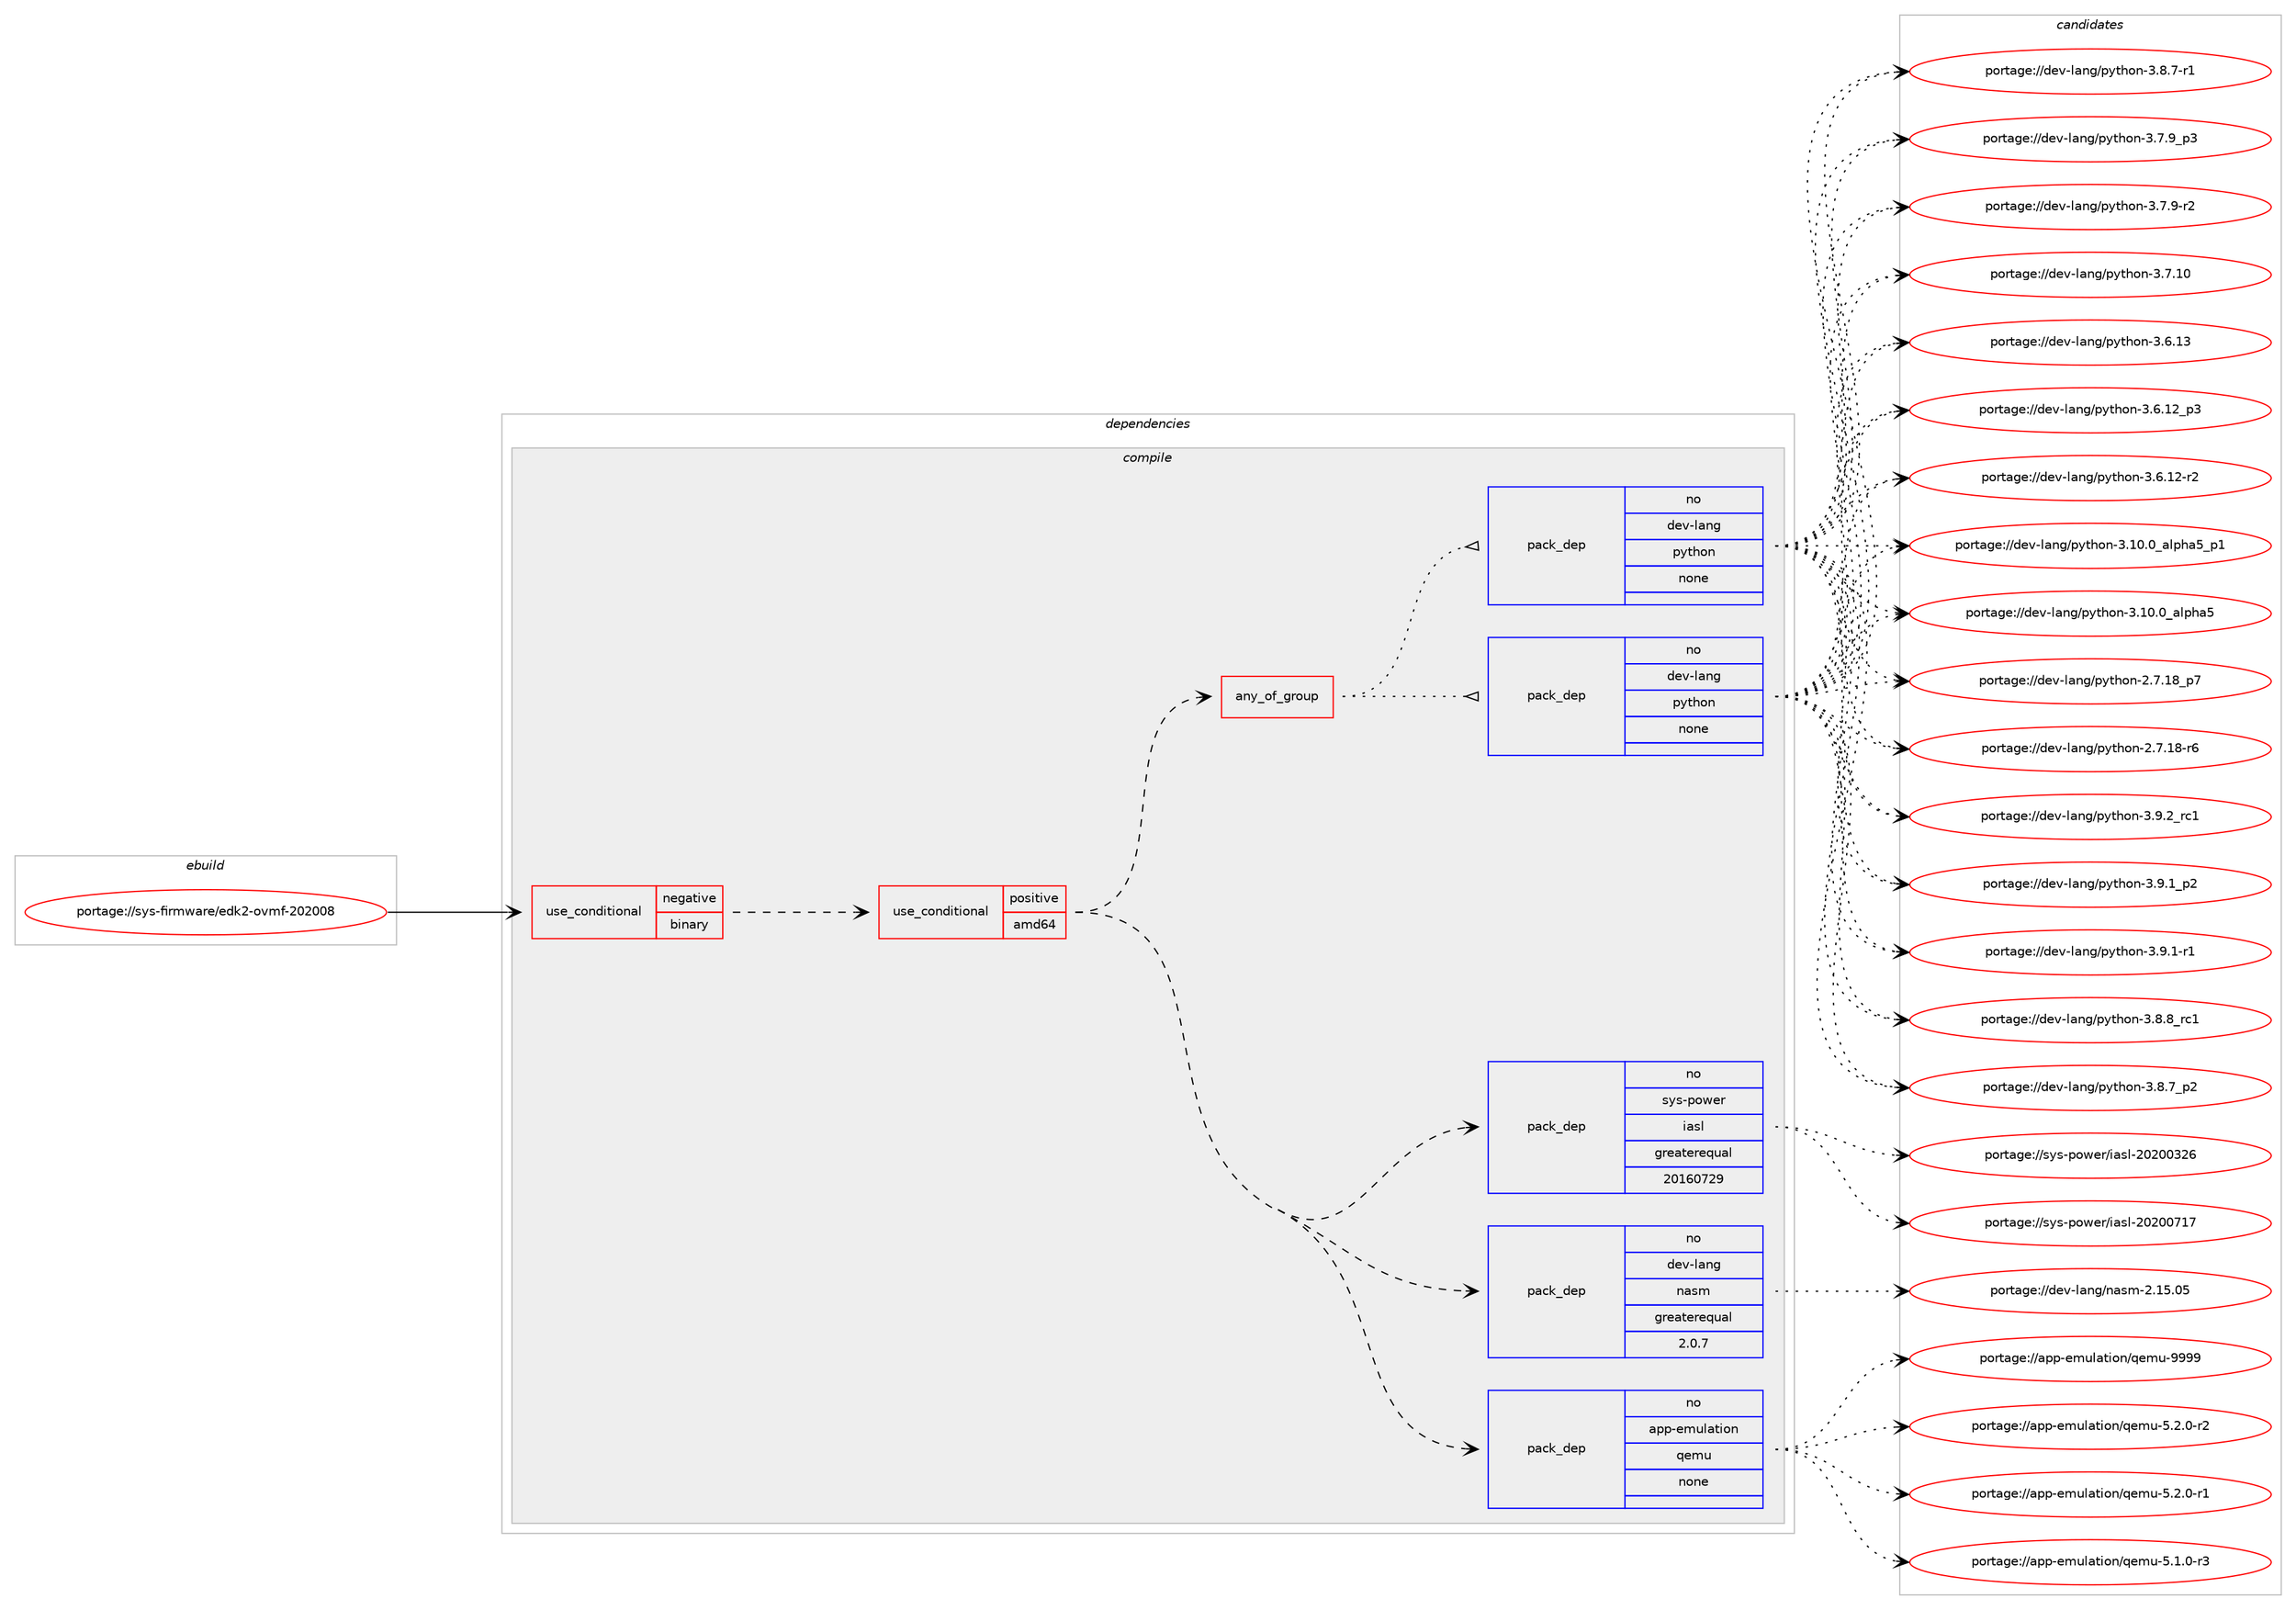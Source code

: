 digraph prolog {

# *************
# Graph options
# *************

newrank=true;
concentrate=true;
compound=true;
graph [rankdir=LR,fontname=Helvetica,fontsize=10,ranksep=1.5];#, ranksep=2.5, nodesep=0.2];
edge  [arrowhead=vee];
node  [fontname=Helvetica,fontsize=10];

# **********
# The ebuild
# **********

subgraph cluster_leftcol {
color=gray;
rank=same;
label=<<i>ebuild</i>>;
id [label="portage://sys-firmware/edk2-ovmf-202008", color=red, width=4, href="../sys-firmware/edk2-ovmf-202008.svg"];
}

# ****************
# The dependencies
# ****************

subgraph cluster_midcol {
color=gray;
label=<<i>dependencies</i>>;
subgraph cluster_compile {
fillcolor="#eeeeee";
style=filled;
label=<<i>compile</i>>;
subgraph cond1139 {
dependency5070 [label=<<TABLE BORDER="0" CELLBORDER="1" CELLSPACING="0" CELLPADDING="4"><TR><TD ROWSPAN="3" CELLPADDING="10">use_conditional</TD></TR><TR><TD>negative</TD></TR><TR><TD>binary</TD></TR></TABLE>>, shape=none, color=red];
subgraph cond1140 {
dependency5071 [label=<<TABLE BORDER="0" CELLBORDER="1" CELLSPACING="0" CELLPADDING="4"><TR><TD ROWSPAN="3" CELLPADDING="10">use_conditional</TD></TR><TR><TD>positive</TD></TR><TR><TD>amd64</TD></TR></TABLE>>, shape=none, color=red];
subgraph pack3858 {
dependency5072 [label=<<TABLE BORDER="0" CELLBORDER="1" CELLSPACING="0" CELLPADDING="4" WIDTH="220"><TR><TD ROWSPAN="6" CELLPADDING="30">pack_dep</TD></TR><TR><TD WIDTH="110">no</TD></TR><TR><TD>app-emulation</TD></TR><TR><TD>qemu</TD></TR><TR><TD>none</TD></TR><TR><TD></TD></TR></TABLE>>, shape=none, color=blue];
}
dependency5071:e -> dependency5072:w [weight=20,style="dashed",arrowhead="vee"];
subgraph pack3859 {
dependency5073 [label=<<TABLE BORDER="0" CELLBORDER="1" CELLSPACING="0" CELLPADDING="4" WIDTH="220"><TR><TD ROWSPAN="6" CELLPADDING="30">pack_dep</TD></TR><TR><TD WIDTH="110">no</TD></TR><TR><TD>dev-lang</TD></TR><TR><TD>nasm</TD></TR><TR><TD>greaterequal</TD></TR><TR><TD>2.0.7</TD></TR></TABLE>>, shape=none, color=blue];
}
dependency5071:e -> dependency5073:w [weight=20,style="dashed",arrowhead="vee"];
subgraph pack3860 {
dependency5074 [label=<<TABLE BORDER="0" CELLBORDER="1" CELLSPACING="0" CELLPADDING="4" WIDTH="220"><TR><TD ROWSPAN="6" CELLPADDING="30">pack_dep</TD></TR><TR><TD WIDTH="110">no</TD></TR><TR><TD>sys-power</TD></TR><TR><TD>iasl</TD></TR><TR><TD>greaterequal</TD></TR><TR><TD>20160729</TD></TR></TABLE>>, shape=none, color=blue];
}
dependency5071:e -> dependency5074:w [weight=20,style="dashed",arrowhead="vee"];
subgraph any64 {
dependency5075 [label=<<TABLE BORDER="0" CELLBORDER="1" CELLSPACING="0" CELLPADDING="4"><TR><TD CELLPADDING="10">any_of_group</TD></TR></TABLE>>, shape=none, color=red];subgraph pack3861 {
dependency5076 [label=<<TABLE BORDER="0" CELLBORDER="1" CELLSPACING="0" CELLPADDING="4" WIDTH="220"><TR><TD ROWSPAN="6" CELLPADDING="30">pack_dep</TD></TR><TR><TD WIDTH="110">no</TD></TR><TR><TD>dev-lang</TD></TR><TR><TD>python</TD></TR><TR><TD>none</TD></TR><TR><TD></TD></TR></TABLE>>, shape=none, color=blue];
}
dependency5075:e -> dependency5076:w [weight=20,style="dotted",arrowhead="oinv"];
subgraph pack3862 {
dependency5077 [label=<<TABLE BORDER="0" CELLBORDER="1" CELLSPACING="0" CELLPADDING="4" WIDTH="220"><TR><TD ROWSPAN="6" CELLPADDING="30">pack_dep</TD></TR><TR><TD WIDTH="110">no</TD></TR><TR><TD>dev-lang</TD></TR><TR><TD>python</TD></TR><TR><TD>none</TD></TR><TR><TD></TD></TR></TABLE>>, shape=none, color=blue];
}
dependency5075:e -> dependency5077:w [weight=20,style="dotted",arrowhead="oinv"];
}
dependency5071:e -> dependency5075:w [weight=20,style="dashed",arrowhead="vee"];
}
dependency5070:e -> dependency5071:w [weight=20,style="dashed",arrowhead="vee"];
}
id:e -> dependency5070:w [weight=20,style="solid",arrowhead="vee"];
}
subgraph cluster_compileandrun {
fillcolor="#eeeeee";
style=filled;
label=<<i>compile and run</i>>;
}
subgraph cluster_run {
fillcolor="#eeeeee";
style=filled;
label=<<i>run</i>>;
}
}

# **************
# The candidates
# **************

subgraph cluster_choices {
rank=same;
color=gray;
label=<<i>candidates</i>>;

subgraph choice3858 {
color=black;
nodesep=1;
choice971121124510110911710897116105111110471131011091174557575757 [label="portage://app-emulation/qemu-9999", color=red, width=4,href="../app-emulation/qemu-9999.svg"];
choice971121124510110911710897116105111110471131011091174553465046484511450 [label="portage://app-emulation/qemu-5.2.0-r2", color=red, width=4,href="../app-emulation/qemu-5.2.0-r2.svg"];
choice971121124510110911710897116105111110471131011091174553465046484511449 [label="portage://app-emulation/qemu-5.2.0-r1", color=red, width=4,href="../app-emulation/qemu-5.2.0-r1.svg"];
choice971121124510110911710897116105111110471131011091174553464946484511451 [label="portage://app-emulation/qemu-5.1.0-r3", color=red, width=4,href="../app-emulation/qemu-5.1.0-r3.svg"];
dependency5072:e -> choice971121124510110911710897116105111110471131011091174557575757:w [style=dotted,weight="100"];
dependency5072:e -> choice971121124510110911710897116105111110471131011091174553465046484511450:w [style=dotted,weight="100"];
dependency5072:e -> choice971121124510110911710897116105111110471131011091174553465046484511449:w [style=dotted,weight="100"];
dependency5072:e -> choice971121124510110911710897116105111110471131011091174553464946484511451:w [style=dotted,weight="100"];
}
subgraph choice3859 {
color=black;
nodesep=1;
choice100101118451089711010347110971151094550464953464853 [label="portage://dev-lang/nasm-2.15.05", color=red, width=4,href="../dev-lang/nasm-2.15.05.svg"];
dependency5073:e -> choice100101118451089711010347110971151094550464953464853:w [style=dotted,weight="100"];
}
subgraph choice3860 {
color=black;
nodesep=1;
choice115121115451121111191011144710597115108455048504848554955 [label="portage://sys-power/iasl-20200717", color=red, width=4,href="../sys-power/iasl-20200717.svg"];
choice115121115451121111191011144710597115108455048504848515054 [label="portage://sys-power/iasl-20200326", color=red, width=4,href="../sys-power/iasl-20200326.svg"];
dependency5074:e -> choice115121115451121111191011144710597115108455048504848554955:w [style=dotted,weight="100"];
dependency5074:e -> choice115121115451121111191011144710597115108455048504848515054:w [style=dotted,weight="100"];
}
subgraph choice3861 {
color=black;
nodesep=1;
choice100101118451089711010347112121116104111110455146574650951149949 [label="portage://dev-lang/python-3.9.2_rc1", color=red, width=4,href="../dev-lang/python-3.9.2_rc1.svg"];
choice1001011184510897110103471121211161041111104551465746499511250 [label="portage://dev-lang/python-3.9.1_p2", color=red, width=4,href="../dev-lang/python-3.9.1_p2.svg"];
choice1001011184510897110103471121211161041111104551465746494511449 [label="portage://dev-lang/python-3.9.1-r1", color=red, width=4,href="../dev-lang/python-3.9.1-r1.svg"];
choice100101118451089711010347112121116104111110455146564656951149949 [label="portage://dev-lang/python-3.8.8_rc1", color=red, width=4,href="../dev-lang/python-3.8.8_rc1.svg"];
choice1001011184510897110103471121211161041111104551465646559511250 [label="portage://dev-lang/python-3.8.7_p2", color=red, width=4,href="../dev-lang/python-3.8.7_p2.svg"];
choice1001011184510897110103471121211161041111104551465646554511449 [label="portage://dev-lang/python-3.8.7-r1", color=red, width=4,href="../dev-lang/python-3.8.7-r1.svg"];
choice1001011184510897110103471121211161041111104551465546579511251 [label="portage://dev-lang/python-3.7.9_p3", color=red, width=4,href="../dev-lang/python-3.7.9_p3.svg"];
choice1001011184510897110103471121211161041111104551465546574511450 [label="portage://dev-lang/python-3.7.9-r2", color=red, width=4,href="../dev-lang/python-3.7.9-r2.svg"];
choice10010111845108971101034711212111610411111045514655464948 [label="portage://dev-lang/python-3.7.10", color=red, width=4,href="../dev-lang/python-3.7.10.svg"];
choice10010111845108971101034711212111610411111045514654464951 [label="portage://dev-lang/python-3.6.13", color=red, width=4,href="../dev-lang/python-3.6.13.svg"];
choice100101118451089711010347112121116104111110455146544649509511251 [label="portage://dev-lang/python-3.6.12_p3", color=red, width=4,href="../dev-lang/python-3.6.12_p3.svg"];
choice100101118451089711010347112121116104111110455146544649504511450 [label="portage://dev-lang/python-3.6.12-r2", color=red, width=4,href="../dev-lang/python-3.6.12-r2.svg"];
choice10010111845108971101034711212111610411111045514649484648959710811210497539511249 [label="portage://dev-lang/python-3.10.0_alpha5_p1", color=red, width=4,href="../dev-lang/python-3.10.0_alpha5_p1.svg"];
choice1001011184510897110103471121211161041111104551464948464895971081121049753 [label="portage://dev-lang/python-3.10.0_alpha5", color=red, width=4,href="../dev-lang/python-3.10.0_alpha5.svg"];
choice100101118451089711010347112121116104111110455046554649569511255 [label="portage://dev-lang/python-2.7.18_p7", color=red, width=4,href="../dev-lang/python-2.7.18_p7.svg"];
choice100101118451089711010347112121116104111110455046554649564511454 [label="portage://dev-lang/python-2.7.18-r6", color=red, width=4,href="../dev-lang/python-2.7.18-r6.svg"];
dependency5076:e -> choice100101118451089711010347112121116104111110455146574650951149949:w [style=dotted,weight="100"];
dependency5076:e -> choice1001011184510897110103471121211161041111104551465746499511250:w [style=dotted,weight="100"];
dependency5076:e -> choice1001011184510897110103471121211161041111104551465746494511449:w [style=dotted,weight="100"];
dependency5076:e -> choice100101118451089711010347112121116104111110455146564656951149949:w [style=dotted,weight="100"];
dependency5076:e -> choice1001011184510897110103471121211161041111104551465646559511250:w [style=dotted,weight="100"];
dependency5076:e -> choice1001011184510897110103471121211161041111104551465646554511449:w [style=dotted,weight="100"];
dependency5076:e -> choice1001011184510897110103471121211161041111104551465546579511251:w [style=dotted,weight="100"];
dependency5076:e -> choice1001011184510897110103471121211161041111104551465546574511450:w [style=dotted,weight="100"];
dependency5076:e -> choice10010111845108971101034711212111610411111045514655464948:w [style=dotted,weight="100"];
dependency5076:e -> choice10010111845108971101034711212111610411111045514654464951:w [style=dotted,weight="100"];
dependency5076:e -> choice100101118451089711010347112121116104111110455146544649509511251:w [style=dotted,weight="100"];
dependency5076:e -> choice100101118451089711010347112121116104111110455146544649504511450:w [style=dotted,weight="100"];
dependency5076:e -> choice10010111845108971101034711212111610411111045514649484648959710811210497539511249:w [style=dotted,weight="100"];
dependency5076:e -> choice1001011184510897110103471121211161041111104551464948464895971081121049753:w [style=dotted,weight="100"];
dependency5076:e -> choice100101118451089711010347112121116104111110455046554649569511255:w [style=dotted,weight="100"];
dependency5076:e -> choice100101118451089711010347112121116104111110455046554649564511454:w [style=dotted,weight="100"];
}
subgraph choice3862 {
color=black;
nodesep=1;
choice100101118451089711010347112121116104111110455146574650951149949 [label="portage://dev-lang/python-3.9.2_rc1", color=red, width=4,href="../dev-lang/python-3.9.2_rc1.svg"];
choice1001011184510897110103471121211161041111104551465746499511250 [label="portage://dev-lang/python-3.9.1_p2", color=red, width=4,href="../dev-lang/python-3.9.1_p2.svg"];
choice1001011184510897110103471121211161041111104551465746494511449 [label="portage://dev-lang/python-3.9.1-r1", color=red, width=4,href="../dev-lang/python-3.9.1-r1.svg"];
choice100101118451089711010347112121116104111110455146564656951149949 [label="portage://dev-lang/python-3.8.8_rc1", color=red, width=4,href="../dev-lang/python-3.8.8_rc1.svg"];
choice1001011184510897110103471121211161041111104551465646559511250 [label="portage://dev-lang/python-3.8.7_p2", color=red, width=4,href="../dev-lang/python-3.8.7_p2.svg"];
choice1001011184510897110103471121211161041111104551465646554511449 [label="portage://dev-lang/python-3.8.7-r1", color=red, width=4,href="../dev-lang/python-3.8.7-r1.svg"];
choice1001011184510897110103471121211161041111104551465546579511251 [label="portage://dev-lang/python-3.7.9_p3", color=red, width=4,href="../dev-lang/python-3.7.9_p3.svg"];
choice1001011184510897110103471121211161041111104551465546574511450 [label="portage://dev-lang/python-3.7.9-r2", color=red, width=4,href="../dev-lang/python-3.7.9-r2.svg"];
choice10010111845108971101034711212111610411111045514655464948 [label="portage://dev-lang/python-3.7.10", color=red, width=4,href="../dev-lang/python-3.7.10.svg"];
choice10010111845108971101034711212111610411111045514654464951 [label="portage://dev-lang/python-3.6.13", color=red, width=4,href="../dev-lang/python-3.6.13.svg"];
choice100101118451089711010347112121116104111110455146544649509511251 [label="portage://dev-lang/python-3.6.12_p3", color=red, width=4,href="../dev-lang/python-3.6.12_p3.svg"];
choice100101118451089711010347112121116104111110455146544649504511450 [label="portage://dev-lang/python-3.6.12-r2", color=red, width=4,href="../dev-lang/python-3.6.12-r2.svg"];
choice10010111845108971101034711212111610411111045514649484648959710811210497539511249 [label="portage://dev-lang/python-3.10.0_alpha5_p1", color=red, width=4,href="../dev-lang/python-3.10.0_alpha5_p1.svg"];
choice1001011184510897110103471121211161041111104551464948464895971081121049753 [label="portage://dev-lang/python-3.10.0_alpha5", color=red, width=4,href="../dev-lang/python-3.10.0_alpha5.svg"];
choice100101118451089711010347112121116104111110455046554649569511255 [label="portage://dev-lang/python-2.7.18_p7", color=red, width=4,href="../dev-lang/python-2.7.18_p7.svg"];
choice100101118451089711010347112121116104111110455046554649564511454 [label="portage://dev-lang/python-2.7.18-r6", color=red, width=4,href="../dev-lang/python-2.7.18-r6.svg"];
dependency5077:e -> choice100101118451089711010347112121116104111110455146574650951149949:w [style=dotted,weight="100"];
dependency5077:e -> choice1001011184510897110103471121211161041111104551465746499511250:w [style=dotted,weight="100"];
dependency5077:e -> choice1001011184510897110103471121211161041111104551465746494511449:w [style=dotted,weight="100"];
dependency5077:e -> choice100101118451089711010347112121116104111110455146564656951149949:w [style=dotted,weight="100"];
dependency5077:e -> choice1001011184510897110103471121211161041111104551465646559511250:w [style=dotted,weight="100"];
dependency5077:e -> choice1001011184510897110103471121211161041111104551465646554511449:w [style=dotted,weight="100"];
dependency5077:e -> choice1001011184510897110103471121211161041111104551465546579511251:w [style=dotted,weight="100"];
dependency5077:e -> choice1001011184510897110103471121211161041111104551465546574511450:w [style=dotted,weight="100"];
dependency5077:e -> choice10010111845108971101034711212111610411111045514655464948:w [style=dotted,weight="100"];
dependency5077:e -> choice10010111845108971101034711212111610411111045514654464951:w [style=dotted,weight="100"];
dependency5077:e -> choice100101118451089711010347112121116104111110455146544649509511251:w [style=dotted,weight="100"];
dependency5077:e -> choice100101118451089711010347112121116104111110455146544649504511450:w [style=dotted,weight="100"];
dependency5077:e -> choice10010111845108971101034711212111610411111045514649484648959710811210497539511249:w [style=dotted,weight="100"];
dependency5077:e -> choice1001011184510897110103471121211161041111104551464948464895971081121049753:w [style=dotted,weight="100"];
dependency5077:e -> choice100101118451089711010347112121116104111110455046554649569511255:w [style=dotted,weight="100"];
dependency5077:e -> choice100101118451089711010347112121116104111110455046554649564511454:w [style=dotted,weight="100"];
}
}

}
